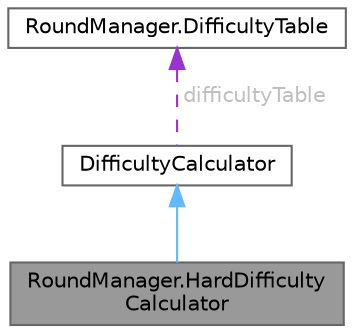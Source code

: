 digraph "RoundManager.HardDifficultyCalculator"
{
 // LATEX_PDF_SIZE
  bgcolor="transparent";
  edge [fontname=Helvetica,fontsize=10,labelfontname=Helvetica,labelfontsize=10];
  node [fontname=Helvetica,fontsize=10,shape=box,height=0.2,width=0.4];
  Node1 [id="Node000001",label="RoundManager.HardDifficulty\lCalculator",height=0.2,width=0.4,color="gray40", fillcolor="grey60", style="filled", fontcolor="black",tooltip="Difficulty Calculator For the Hard Difficulty."];
  Node2 -> Node1 [id="edge1_Node000001_Node000002",dir="back",color="steelblue1",style="solid",tooltip=" "];
  Node2 [id="Node000002",label="DifficultyCalculator",height=0.2,width=0.4,color="gray40", fillcolor="white", style="filled",URL="$class_round_manager_1_1_difficulty_calculator.html",tooltip="The Base class for a difficulty calculator. Cannot construct directly, instead use the DifficultyCalc..."];
  Node3 -> Node2 [id="edge2_Node000002_Node000003",dir="back",color="darkorchid3",style="dashed",tooltip=" ",label=" difficultyTable",fontcolor="grey" ];
  Node3 [id="Node000003",label="RoundManager.DifficultyTable",height=0.2,width=0.4,color="gray40", fillcolor="white", style="filled",URL="$class_round_manager_1_1_difficulty_table.html",tooltip="A Resource defining the difficult table."];
}
